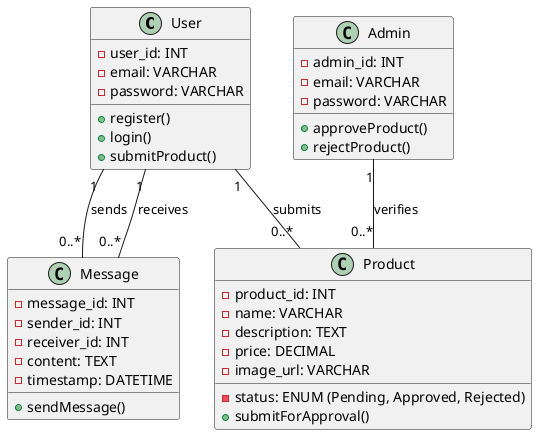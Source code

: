 @startuml  

class User {
    -user_id: INT
    -email: VARCHAR
    -password: VARCHAR
    +register()
    +login()
    +submitProduct()
}

class Admin {
    -admin_id: INT
    -email: VARCHAR
    -password: VARCHAR
    +approveProduct()
    +rejectProduct()
}

class Product {
    -product_id: INT
    -name: VARCHAR
    -description: TEXT
    -price: DECIMAL
    -status: ENUM (Pending, Approved, Rejected)
    -image_url: VARCHAR
    +submitForApproval()
}

class Message {
    -message_id: INT
    -sender_id: INT
    -receiver_id: INT
    -content: TEXT
    -timestamp: DATETIME
    +sendMessage()
}

User "1" -- "0..*" Product : submits
Admin "1" -- "0..*" Product : verifies
User "1" -- "0..*" Message : sends
User "1" -- "0..*" Message : receives

@enduml
